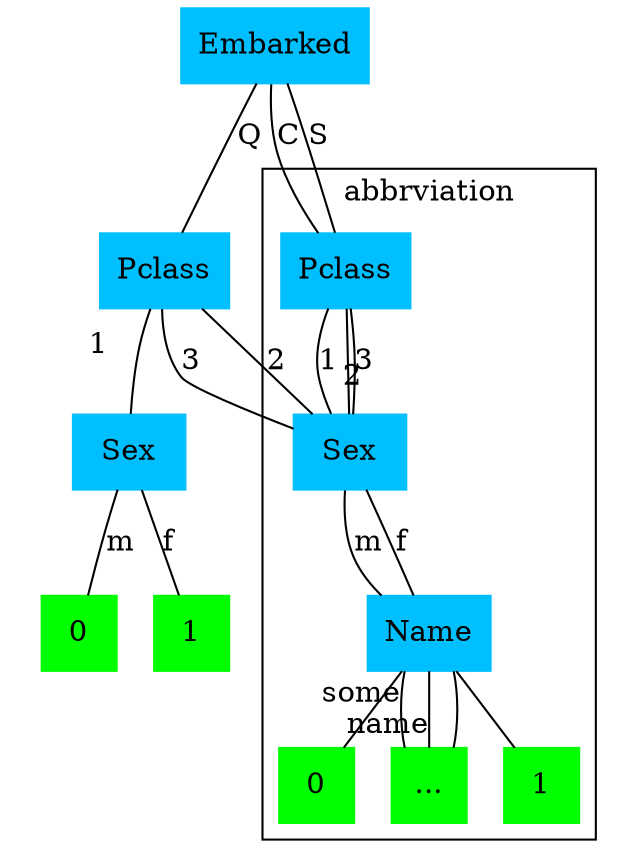 graph MyGraph {
    // Attributes
    node [shape = rect, style = filled, color = deepskyblue]
    Embarked;pc[label=Pclass];pc1s[label=Sex];
    Pclass;Sex;Name;
    // Values
    node [shape = square, style = filled, color = green]
    sm[label = 0];sf[label = 1];
    
    Embarked -- Pclass [label = "C"];
    Embarked -- Pclass [label = "S"];
    Embarked -- pc [label = "Q"];

    subgraph cluster_Q{
        color = white
        pc -- pc1s [xlabel = "1   "];
        pc1s -- sm[label = "m"];
        pc1s -- sf[label = f];
    }
    
    subgraph cluster_abbreviation{
        Pclass -- Sex [label = 1];
        Pclass -- Sex [xlabel = 2];
        Pclass -- Sex [label = 3];pc -- Sex [label = 3]
        pc -- Sex[label = 2];
        Sex -- Name [label = m];
        Sex -- Name [label = f];
        Name -- 0;
        Name -- "..."[xlabel = "  some"];
        Name -- "..."[xlabel = " name"];
        Name -- "...";
        Name -- 1;

        label = "abbrviation";
        color = black;
    }
}